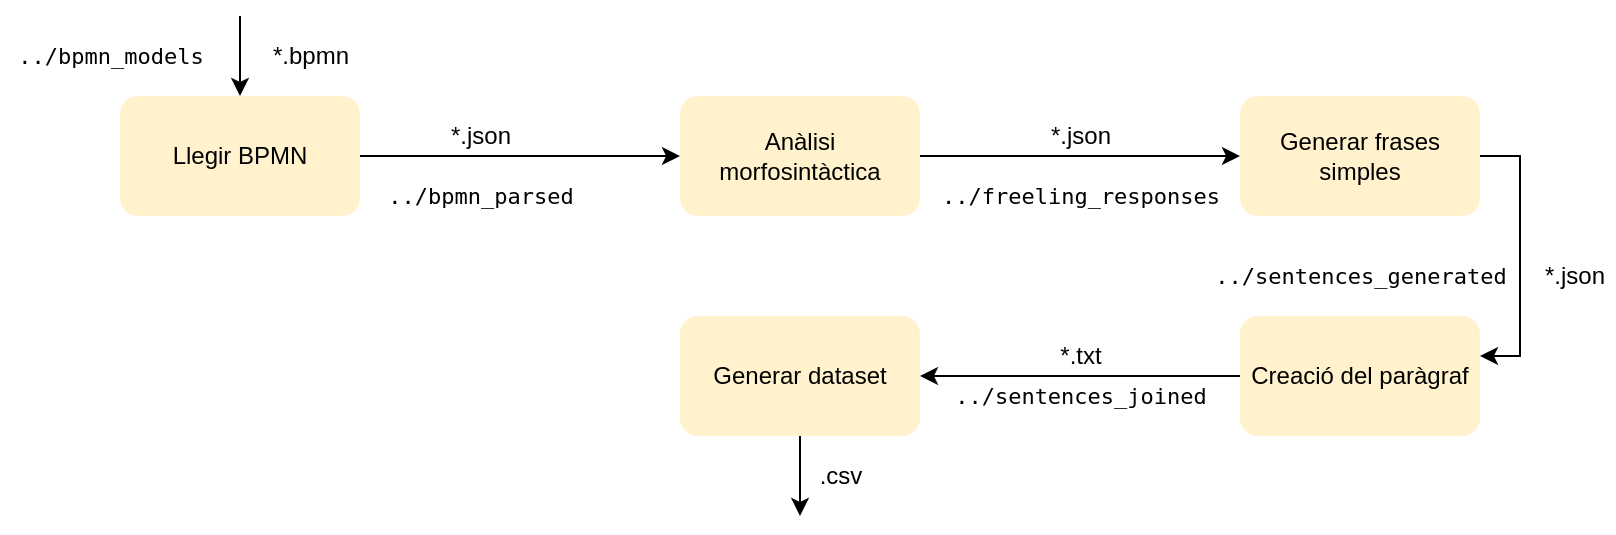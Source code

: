 <mxfile version="18.1.1" type="device"><diagram id="5cK1HqDVs2M9c305flJI" name="Page-1"><mxGraphModel dx="806" dy="447" grid="1" gridSize="10" guides="1" tooltips="1" connect="1" arrows="1" fold="1" page="1" pageScale="1" pageWidth="827" pageHeight="1169" math="0" shadow="0"><root><mxCell id="0"/><mxCell id="1" parent="0"/><mxCell id="kTjGx7fBX9QL6ojdpPZ_-8" value="" style="edgeStyle=orthogonalEdgeStyle;rounded=0;orthogonalLoop=1;jettySize=auto;html=1;" parent="1" source="kTjGx7fBX9QL6ojdpPZ_-1" target="kTjGx7fBX9QL6ojdpPZ_-2" edge="1"><mxGeometry relative="1" as="geometry"/></mxCell><mxCell id="kTjGx7fBX9QL6ojdpPZ_-1" value="Llegir BPMN" style="rounded=1;whiteSpace=wrap;html=1;fillColor=#fff2cc;strokeColor=none;glass=0;shadow=0;sketch=0;" parent="1" vertex="1"><mxGeometry x="80" y="160" width="120" height="60" as="geometry"/></mxCell><mxCell id="kTjGx7fBX9QL6ojdpPZ_-10" value="" style="edgeStyle=orthogonalEdgeStyle;rounded=0;orthogonalLoop=1;jettySize=auto;html=1;" parent="1" source="kTjGx7fBX9QL6ojdpPZ_-2" target="kTjGx7fBX9QL6ojdpPZ_-3" edge="1"><mxGeometry relative="1" as="geometry"/></mxCell><mxCell id="kTjGx7fBX9QL6ojdpPZ_-2" value="&lt;div&gt;Anàlisi morfosintàctica&lt;/div&gt;" style="rounded=1;whiteSpace=wrap;html=1;fillColor=#fff2cc;strokeColor=none;glass=0;shadow=0;sketch=0;" parent="1" vertex="1"><mxGeometry x="360" y="160" width="120" height="60" as="geometry"/></mxCell><mxCell id="kTjGx7fBX9QL6ojdpPZ_-12" value="" style="edgeStyle=orthogonalEdgeStyle;rounded=0;orthogonalLoop=1;jettySize=auto;html=1;" parent="1" source="kTjGx7fBX9QL6ojdpPZ_-3" target="kTjGx7fBX9QL6ojdpPZ_-4" edge="1"><mxGeometry relative="1" as="geometry"><Array as="points"><mxPoint x="780" y="190"/><mxPoint x="780" y="290"/></Array></mxGeometry></mxCell><mxCell id="kTjGx7fBX9QL6ojdpPZ_-3" value="&lt;div&gt;Generar frases simples&lt;/div&gt;" style="rounded=1;whiteSpace=wrap;html=1;fillColor=#fff2cc;strokeColor=none;glass=0;shadow=0;sketch=0;" parent="1" vertex="1"><mxGeometry x="640" y="160" width="120" height="60" as="geometry"/></mxCell><mxCell id="kTjGx7fBX9QL6ojdpPZ_-14" value="" style="edgeStyle=orthogonalEdgeStyle;rounded=0;orthogonalLoop=1;jettySize=auto;html=1;" parent="1" source="kTjGx7fBX9QL6ojdpPZ_-4" target="kTjGx7fBX9QL6ojdpPZ_-5" edge="1"><mxGeometry relative="1" as="geometry"/></mxCell><mxCell id="kTjGx7fBX9QL6ojdpPZ_-4" value="Creació del paràgraf" style="rounded=1;whiteSpace=wrap;html=1;fillColor=#fff2cc;strokeColor=none;glass=0;shadow=0;sketch=0;" parent="1" vertex="1"><mxGeometry x="640" y="270" width="120" height="60" as="geometry"/></mxCell><mxCell id="kTjGx7fBX9QL6ojdpPZ_-17" value="" style="edgeStyle=orthogonalEdgeStyle;rounded=0;orthogonalLoop=1;jettySize=auto;html=1;" parent="1" source="kTjGx7fBX9QL6ojdpPZ_-5" edge="1"><mxGeometry relative="1" as="geometry"><mxPoint x="420" y="370" as="targetPoint"/></mxGeometry></mxCell><mxCell id="kTjGx7fBX9QL6ojdpPZ_-5" value="Generar dataset" style="rounded=1;whiteSpace=wrap;html=1;fillColor=#fff2cc;strokeColor=none;glass=0;shadow=0;sketch=0;" parent="1" vertex="1"><mxGeometry x="360" y="270" width="120" height="60" as="geometry"/></mxCell><mxCell id="kTjGx7fBX9QL6ojdpPZ_-6" value="" style="endArrow=classic;html=1;rounded=0;entryX=0.5;entryY=0;entryDx=0;entryDy=0;" parent="1" target="kTjGx7fBX9QL6ojdpPZ_-1" edge="1"><mxGeometry width="50" height="50" relative="1" as="geometry"><mxPoint x="140" y="120" as="sourcePoint"/><mxPoint x="410" y="350" as="targetPoint"/></mxGeometry></mxCell><mxCell id="kTjGx7fBX9QL6ojdpPZ_-7" value="*.bpmn" style="text;html=1;align=center;verticalAlign=middle;resizable=0;points=[];autosize=1;strokeColor=none;fillColor=none;" parent="1" vertex="1"><mxGeometry x="150" y="130" width="50" height="20" as="geometry"/></mxCell><mxCell id="kTjGx7fBX9QL6ojdpPZ_-9" value="*.json" style="text;html=1;align=center;verticalAlign=middle;resizable=0;points=[];autosize=1;strokeColor=none;fillColor=none;" parent="1" vertex="1"><mxGeometry x="240" y="170" width="40" height="20" as="geometry"/></mxCell><mxCell id="kTjGx7fBX9QL6ojdpPZ_-11" value="*.json" style="text;html=1;align=center;verticalAlign=middle;resizable=0;points=[];autosize=1;strokeColor=none;fillColor=none;" parent="1" vertex="1"><mxGeometry x="540" y="170" width="40" height="20" as="geometry"/></mxCell><mxCell id="kTjGx7fBX9QL6ojdpPZ_-13" value="*.json" style="text;html=1;align=center;verticalAlign=middle;resizable=0;points=[];autosize=1;strokeColor=none;fillColor=none;" parent="1" vertex="1"><mxGeometry x="787" y="240" width="40" height="20" as="geometry"/></mxCell><mxCell id="kTjGx7fBX9QL6ojdpPZ_-15" value="*.txt" style="text;html=1;align=center;verticalAlign=middle;resizable=0;points=[];autosize=1;strokeColor=none;fillColor=none;" parent="1" vertex="1"><mxGeometry x="540" y="280" width="40" height="20" as="geometry"/></mxCell><mxCell id="kTjGx7fBX9QL6ojdpPZ_-18" value=".csv" style="text;html=1;align=center;verticalAlign=middle;resizable=0;points=[];autosize=1;strokeColor=none;fillColor=none;" parent="1" vertex="1"><mxGeometry x="420" y="340" width="40" height="20" as="geometry"/></mxCell><mxCell id="CDbSg2h4Yr-zENmd4wIM-1" value="&lt;pre style=&quot;font-size: 11px;&quot;&gt;&lt;font style=&quot;font-size: 11px;&quot;&gt;../bpmn_models&lt;/font&gt;&lt;/pre&gt;" style="text;html=1;align=center;verticalAlign=middle;resizable=0;points=[];autosize=1;strokeColor=none;fillColor=none;" vertex="1" parent="1"><mxGeometry x="20" y="120" width="110" height="40" as="geometry"/></mxCell><mxCell id="CDbSg2h4Yr-zENmd4wIM-2" value="&lt;pre style=&quot;font-size: 11px;&quot;&gt;&lt;font style=&quot;font-size: 11px;&quot;&gt;../bpmn_parsed&lt;br&gt;&lt;/font&gt;&lt;/pre&gt;" style="text;html=1;align=center;verticalAlign=middle;resizable=0;points=[];autosize=1;strokeColor=none;fillColor=none;" vertex="1" parent="1"><mxGeometry x="205" y="190" width="110" height="40" as="geometry"/></mxCell><mxCell id="CDbSg2h4Yr-zENmd4wIM-3" value="&lt;pre style=&quot;font-size: 11px;&quot;&gt;&lt;font style=&quot;font-size: 11px;&quot;&gt;../freeling_responses&lt;br&gt;&lt;/font&gt;&lt;/pre&gt;" style="text;html=1;align=center;verticalAlign=middle;resizable=0;points=[];autosize=1;strokeColor=none;fillColor=none;" vertex="1" parent="1"><mxGeometry x="485" y="190" width="150" height="40" as="geometry"/></mxCell><mxCell id="CDbSg2h4Yr-zENmd4wIM-4" value="&lt;pre style=&quot;font-size: 11px;&quot;&gt;&lt;font style=&quot;font-size: 11px;&quot;&gt;../sentences_generated&lt;br&gt;&lt;/font&gt;&lt;/pre&gt;" style="text;html=1;align=center;verticalAlign=middle;resizable=0;points=[];autosize=1;strokeColor=none;fillColor=none;" vertex="1" parent="1"><mxGeometry x="620" y="230" width="160" height="40" as="geometry"/></mxCell><mxCell id="CDbSg2h4Yr-zENmd4wIM-5" value="&lt;pre style=&quot;font-size: 11px;&quot;&gt;&lt;font style=&quot;font-size: 11px;&quot;&gt;../sentences_joined&lt;br&gt;&lt;/font&gt;&lt;/pre&gt;" style="text;html=1;align=center;verticalAlign=middle;resizable=0;points=[];autosize=1;strokeColor=none;fillColor=none;" vertex="1" parent="1"><mxGeometry x="490" y="290" width="140" height="40" as="geometry"/></mxCell></root></mxGraphModel></diagram></mxfile>
